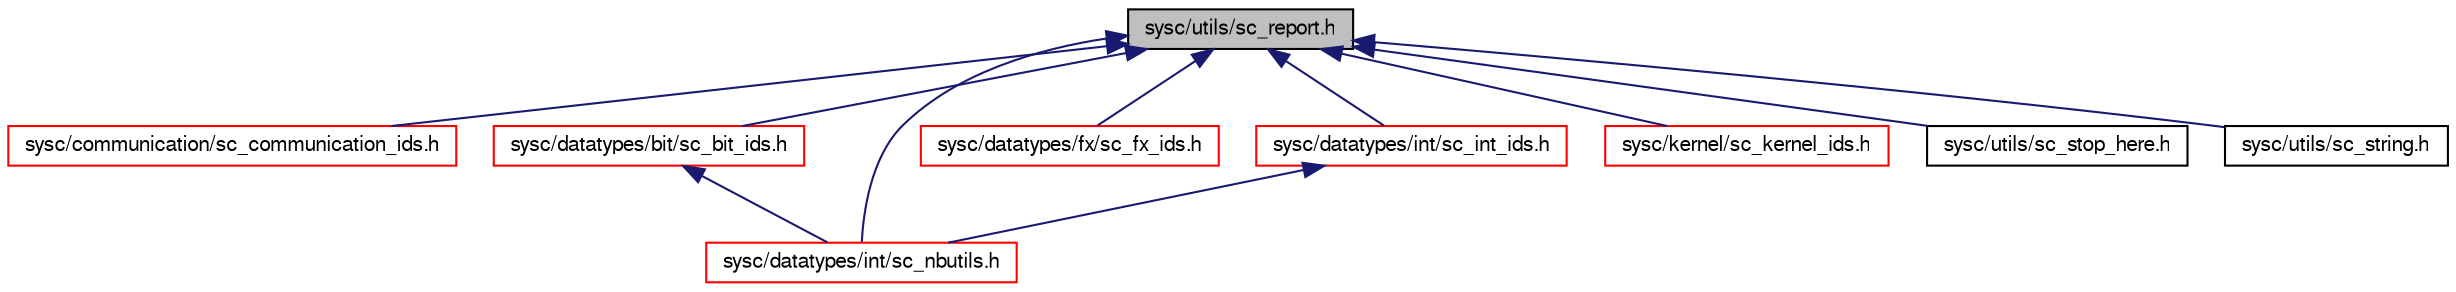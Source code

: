 digraph G
{
  edge [fontname="FreeSans",fontsize="10",labelfontname="FreeSans",labelfontsize="10"];
  node [fontname="FreeSans",fontsize="10",shape=record];
  Node1 [label="sysc/utils/sc_report.h",height=0.2,width=0.4,color="black", fillcolor="grey75", style="filled" fontcolor="black"];
  Node1 -> Node2 [dir=back,color="midnightblue",fontsize="10",style="solid",fontname="FreeSans"];
  Node2 [label="sysc/communication/sc_communication_ids.h",height=0.2,width=0.4,color="red", fillcolor="white", style="filled",URL="$a00272.html"];
  Node1 -> Node3 [dir=back,color="midnightblue",fontsize="10",style="solid",fontname="FreeSans"];
  Node3 [label="sysc/datatypes/bit/sc_bit_ids.h",height=0.2,width=0.4,color="red", fillcolor="white", style="filled",URL="$a00297.html"];
  Node3 -> Node4 [dir=back,color="midnightblue",fontsize="10",style="solid",fontname="FreeSans"];
  Node4 [label="sysc/datatypes/int/sc_nbutils.h",height=0.2,width=0.4,color="red", fillcolor="white", style="filled",URL="$a00335.html"];
  Node1 -> Node5 [dir=back,color="midnightblue",fontsize="10",style="solid",fontname="FreeSans"];
  Node5 [label="sysc/datatypes/fx/sc_fx_ids.h",height=0.2,width=0.4,color="red", fillcolor="white", style="filled",URL="$a00309.html"];
  Node1 -> Node6 [dir=back,color="midnightblue",fontsize="10",style="solid",fontname="FreeSans"];
  Node6 [label="sysc/datatypes/int/sc_int_ids.h",height=0.2,width=0.4,color="red", fillcolor="white", style="filled",URL="$a00331.html"];
  Node6 -> Node4 [dir=back,color="midnightblue",fontsize="10",style="solid",fontname="FreeSans"];
  Node1 -> Node4 [dir=back,color="midnightblue",fontsize="10",style="solid",fontname="FreeSans"];
  Node1 -> Node7 [dir=back,color="midnightblue",fontsize="10",style="solid",fontname="FreeSans"];
  Node7 [label="sysc/kernel/sc_kernel_ids.h",height=0.2,width=0.4,color="red", fillcolor="white", style="filled",URL="$a00355.html"];
  Node1 -> Node8 [dir=back,color="midnightblue",fontsize="10",style="solid",fontname="FreeSans"];
  Node8 [label="sysc/utils/sc_stop_here.h",height=0.2,width=0.4,color="black", fillcolor="white", style="filled",URL="$a00395.html"];
  Node1 -> Node9 [dir=back,color="midnightblue",fontsize="10",style="solid",fontname="FreeSans"];
  Node9 [label="sysc/utils/sc_string.h",height=0.2,width=0.4,color="black", fillcolor="white", style="filled",URL="$a00396.html"];
}
